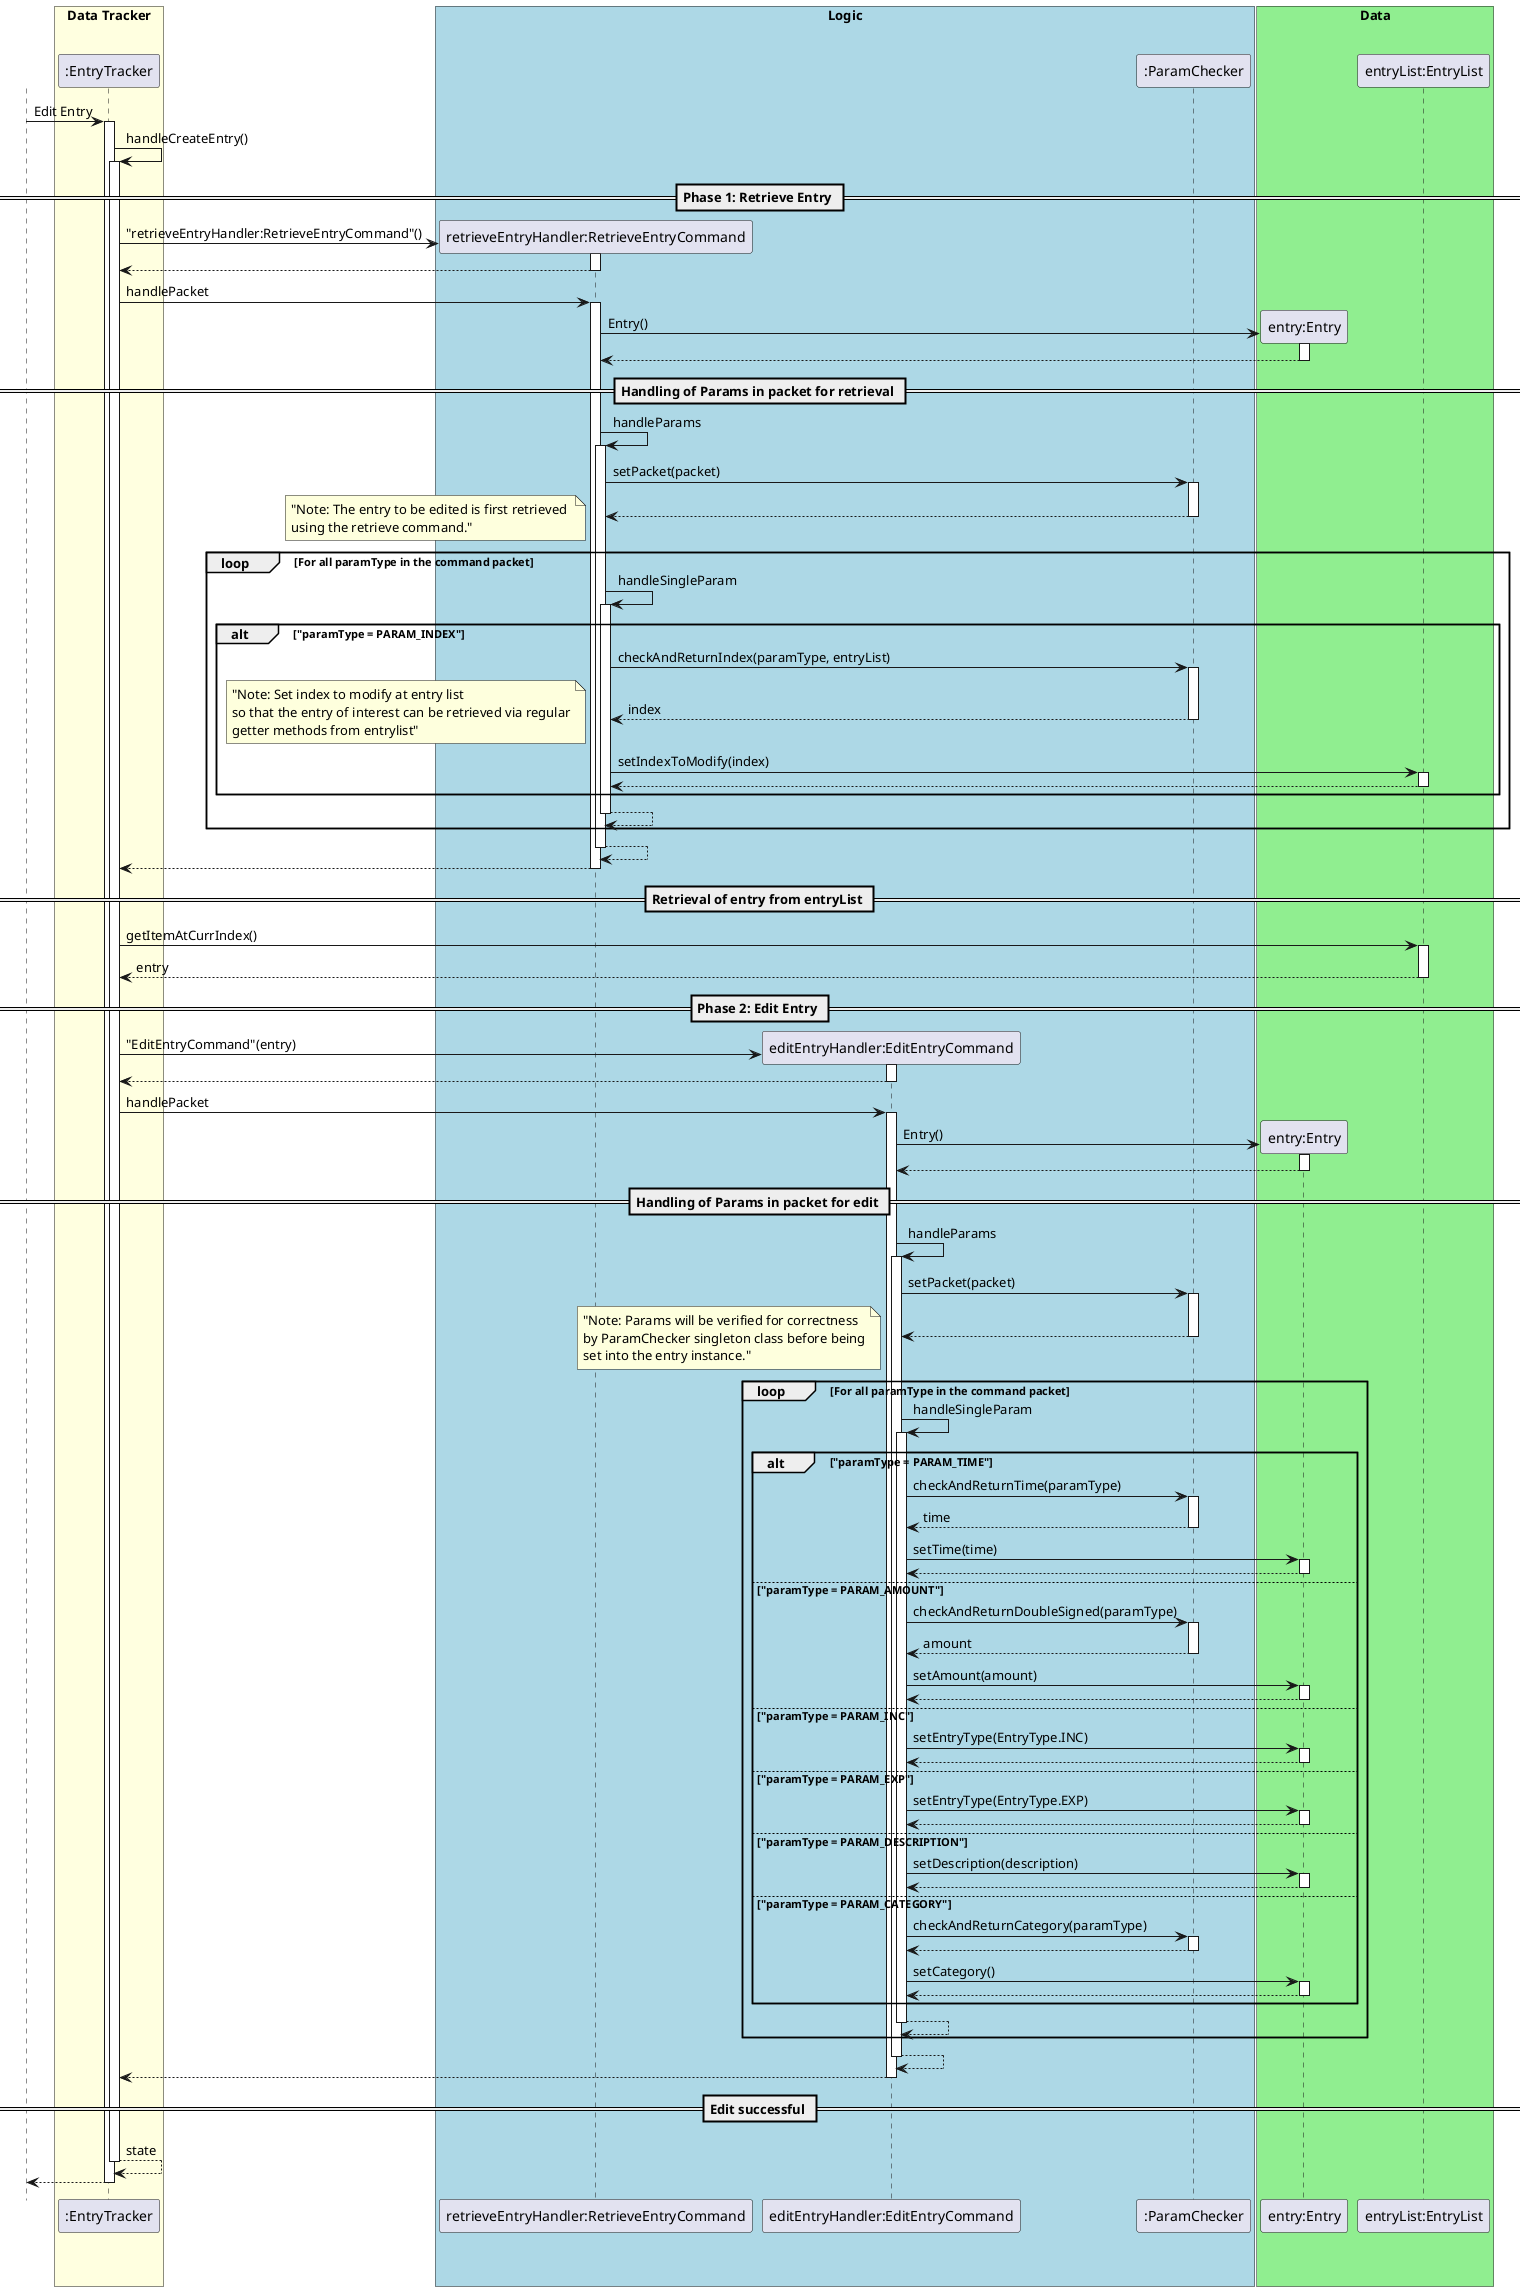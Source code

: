 @startuml
autoactivate on

skinparam shadowing false
skinparam sequence {
ActorBorderColor white

ActorBackgroundColor white
ActorFontColor white
ActorFontSize 17
ActorFontName ""
}

actor User

User -> ":EntryTracker": Edit Entry

":EntryTracker" ->":EntryTracker": handleCreateEntry()
    == Phase 1: Retrieve Entry ==
    create "retrieveEntryHandler:RetrieveEntryCommand"
   ":EntryTracker"-> "retrieveEntryHandler:RetrieveEntryCommand" : "retrieveEntryHandler:RetrieveEntryCommand"()
    return

       ":EntryTracker"-> "retrieveEntryHandler:RetrieveEntryCommand" : handlePacket

            create "entry:Entry"
            "retrieveEntryHandler:RetrieveEntryCommand" -> "entry:Entry" : Entry()
            return
            == Handling of Params in packet for retrieval ==
            "retrieveEntryHandler:RetrieveEntryCommand" -> "retrieveEntryHandler:RetrieveEntryCommand" : handleParams
                "retrieveEntryHandler:RetrieveEntryCommand" -> ":ParamChecker" : setPacket(packet)
                return
                loop For all paramType in the command packet
                    note left: "Note: The entry to be edited is first retrieved \nusing the retrieve command."
                    "retrieveEntryHandler:RetrieveEntryCommand" -> "retrieveEntryHandler:RetrieveEntryCommand" : handleSingleParam
                        alt "paramType = PARAM_INDEX"
                            "retrieveEntryHandler:RetrieveEntryCommand" ->":ParamChecker": checkAndReturnIndex(paramType, entryList)
                            return index
                            note left: "Note: Set index to modify at entry list\nso that the entry of interest can be retrieved via regular\ngetter methods from entrylist"
                            "retrieveEntryHandler:RetrieveEntryCommand" -> "entryList:EntryList" : setIndexToModify(index)
                            return
                        end
                    return
                end
            return
       return

    == Retrieval of entry from entryList ==
    ":EntryTracker" -> "entryList:EntryList" : getItemAtCurrIndex()
    return entry

    == Phase 2: Edit Entry ==
    create "editEntryHandler:EditEntryCommand"
       ":EntryTracker"-> "editEntryHandler:EditEntryCommand" : "EditEntryCommand"(entry)
        return

    ":EntryTracker" -> "editEntryHandler:EditEntryCommand" : handlePacket

        create "entry:Entry"
        "editEntryHandler:EditEntryCommand" -> "entry:Entry" : Entry()
        return
        == Handling of Params in packet for edit ==
        "editEntryHandler:EditEntryCommand" -> "editEntryHandler:EditEntryCommand" : handleParams
            "editEntryHandler:EditEntryCommand" -> ":ParamChecker" : setPacket(packet)
            return
            loop For all paramType in the command packet
                note left: "Note: Params will be verified for correctness\nby ParamChecker singleton class before being\nset into the entry instance."
                "editEntryHandler:EditEntryCommand" -> "editEntryHandler:EditEntryCommand" : handleSingleParam
                    alt "paramType = PARAM_TIME"
                        "editEntryHandler:EditEntryCommand" ->":ParamChecker": checkAndReturnTime(paramType)
                        return time
                        "editEntryHandler:EditEntryCommand" -> "entry:Entry" : setTime(time)
                        return
                    else "paramType = PARAM_AMOUNT"
                        "editEntryHandler:EditEntryCommand" ->":ParamChecker": checkAndReturnDoubleSigned(paramType)
                        return amount
                        "editEntryHandler:EditEntryCommand" -> "entry:Entry" : setAmount(amount)
                        return
                    else "paramType = PARAM_INC"
                        "editEntryHandler:EditEntryCommand" -> "entry:Entry" : setEntryType(EntryType.INC)
                        return
                    else "paramType = PARAM_EXP"
                        "editEntryHandler:EditEntryCommand" -> "entry:Entry" : setEntryType(EntryType.EXP)
                        return
                    else "paramType = PARAM_DESCRIPTION"
                        "editEntryHandler:EditEntryCommand" -> "entry:Entry" : setDescription(description)
                        return
                    else "paramType = PARAM_CATEGORY"
                        "editEntryHandler:EditEntryCommand" ->":ParamChecker": checkAndReturnCategory(paramType)
                        return
                        "editEntryHandler:EditEntryCommand" -> "entry:Entry" : setCategory()
                        return
                    end
                return
            end
        return
   return
   == Edit successful ==
return state
return
box "Data Tracker" #LightYellow
participant ":EntryTracker"
endBox

box "Logic" #LightBlue
participant "retrieveEntryHandler:RetrieveEntryCommand"
participant "editEntryHandler:EditEntryCommand"
participant ":ParamChecker"
endBox

box "Data" #LightGreen
participant "entry:Entry"
participant "entryList:EntryList"
endBox
@enduml